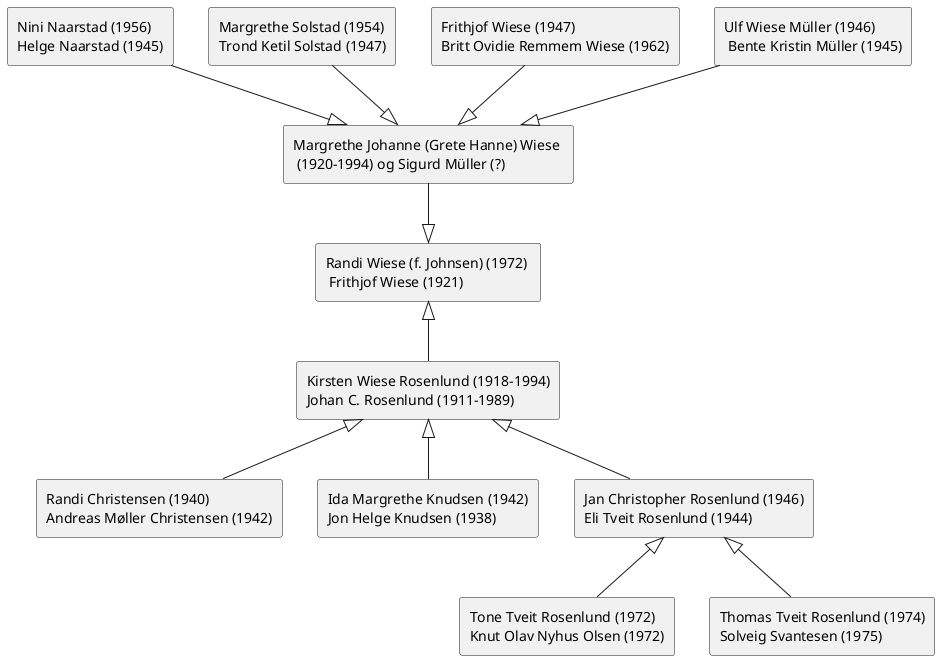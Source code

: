 @startuml
rectangle "Margrethe Johnsen \n Johannes Johnsen" as MJJJ $trunk
rectangle "Randi Wiese (f. Johnsen) (1972) \n Frithjof Wiese (1921)" as RWFW $trunk $wiese
rectangle "Margrethe Johanne (Grete Hanne) Wiese \n (1920-1994) og Sigurd Müller (?)" as MJSM $wiese
rectangle "Ulf Wiese Müller (1946) \n Bente Kristin Müller (1945)" as UWMB $wiese
rectangle "Frithjof Wiese (1947)\nBritt Ovidie Remmem Wiese (1962)" as FWBR $wiese
rectangle "Margrethe Solstad (1954)\nTrond Ketil Solstad (1947)" as MSTK $wiese
rectangle "Nini Naarstad (1956)\nHelge Naarstad (1945)" as NNHN $wiese
rectangle "Kirsten Wiese Rosenlund (1918-1994)\nJohan C. Rosenlund (1911-1989)" as KWRJ $wiese
rectangle "Randi Christensen (1940)\nAndreas Møller Christensen (1942)" as RCAM $wiese
rectangle "Ida Margrethe Knudsen (1942)\nJon Helge Knudsen (1938)" as IMKJ $wiese
rectangle "Jan Christopher Rosenlund (1946)\nEli Tveit Rosenlund (1944)" as JCRE $wiese
rectangle "Tone Tveit Rosenlund (1972)\nKnut Olav Nyhus Olsen (1972)" as TTRK $wiese
rectangle "Thomas Tveit Rosenlund (1974)\nSolveig Svantesen (1975)" as TTRS $wiese

MJJJ <|-- RWFW
RWFW <|-up- MJSM
MJSM <|-up- UWMB
MJSM <|-up- FWBR
MJSM <|-up- MSTK
MJSM <|-up- NNHN

RWFW <|-down- KWRJ
KWRJ <|-- RCAM
KWRJ <|-- IMKJ
KWRJ <|-- JCRE
JCRE <|-- TTRK
JCRE <|-- TTRS

remove *
restore $wiese
@enduml